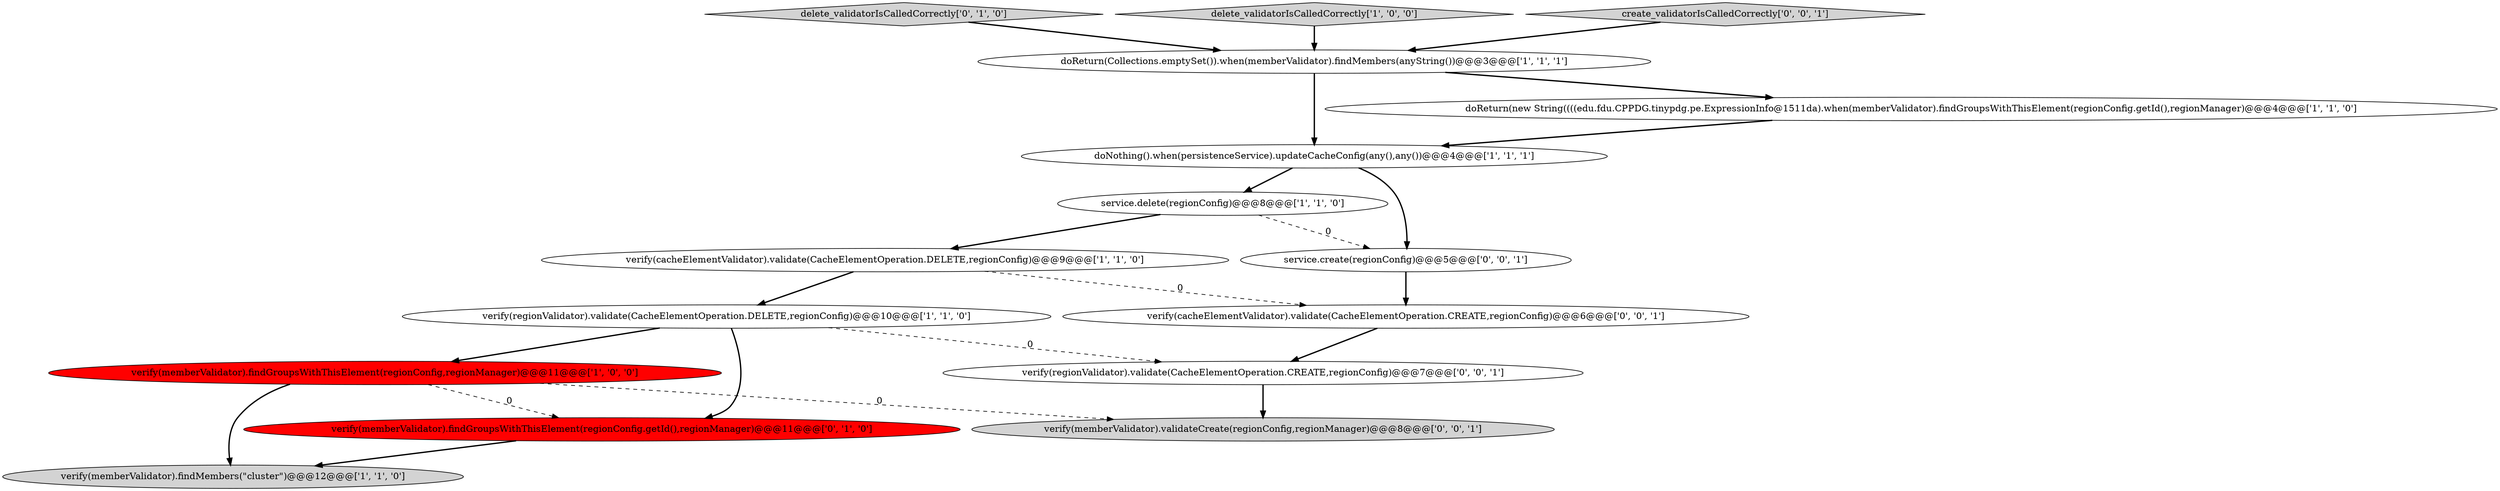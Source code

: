 digraph {
10 [style = filled, label = "verify(memberValidator).findGroupsWithThisElement(regionConfig.getId(),regionManager)@@@11@@@['0', '1', '0']", fillcolor = red, shape = ellipse image = "AAA1AAABBB2BBB"];
13 [style = filled, label = "verify(regionValidator).validate(CacheElementOperation.CREATE,regionConfig)@@@7@@@['0', '0', '1']", fillcolor = white, shape = ellipse image = "AAA0AAABBB3BBB"];
9 [style = filled, label = "delete_validatorIsCalledCorrectly['0', '1', '0']", fillcolor = lightgray, shape = diamond image = "AAA0AAABBB2BBB"];
0 [style = filled, label = "verify(cacheElementValidator).validate(CacheElementOperation.DELETE,regionConfig)@@@9@@@['1', '1', '0']", fillcolor = white, shape = ellipse image = "AAA0AAABBB1BBB"];
11 [style = filled, label = "verify(cacheElementValidator).validate(CacheElementOperation.CREATE,regionConfig)@@@6@@@['0', '0', '1']", fillcolor = white, shape = ellipse image = "AAA0AAABBB3BBB"];
3 [style = filled, label = "delete_validatorIsCalledCorrectly['1', '0', '0']", fillcolor = lightgray, shape = diamond image = "AAA0AAABBB1BBB"];
15 [style = filled, label = "create_validatorIsCalledCorrectly['0', '0', '1']", fillcolor = lightgray, shape = diamond image = "AAA0AAABBB3BBB"];
5 [style = filled, label = "verify(memberValidator).findMembers(\"cluster\")@@@12@@@['1', '1', '0']", fillcolor = lightgray, shape = ellipse image = "AAA0AAABBB1BBB"];
12 [style = filled, label = "verify(memberValidator).validateCreate(regionConfig,regionManager)@@@8@@@['0', '0', '1']", fillcolor = lightgray, shape = ellipse image = "AAA0AAABBB3BBB"];
14 [style = filled, label = "service.create(regionConfig)@@@5@@@['0', '0', '1']", fillcolor = white, shape = ellipse image = "AAA0AAABBB3BBB"];
1 [style = filled, label = "verify(memberValidator).findGroupsWithThisElement(regionConfig,regionManager)@@@11@@@['1', '0', '0']", fillcolor = red, shape = ellipse image = "AAA1AAABBB1BBB"];
2 [style = filled, label = "doNothing().when(persistenceService).updateCacheConfig(any(),any())@@@4@@@['1', '1', '1']", fillcolor = white, shape = ellipse image = "AAA0AAABBB1BBB"];
8 [style = filled, label = "doReturn(Collections.emptySet()).when(memberValidator).findMembers(anyString())@@@3@@@['1', '1', '1']", fillcolor = white, shape = ellipse image = "AAA0AAABBB1BBB"];
7 [style = filled, label = "doReturn(new String((((edu.fdu.CPPDG.tinypdg.pe.ExpressionInfo@1511da).when(memberValidator).findGroupsWithThisElement(regionConfig.getId(),regionManager)@@@4@@@['1', '1', '0']", fillcolor = white, shape = ellipse image = "AAA0AAABBB1BBB"];
6 [style = filled, label = "service.delete(regionConfig)@@@8@@@['1', '1', '0']", fillcolor = white, shape = ellipse image = "AAA0AAABBB1BBB"];
4 [style = filled, label = "verify(regionValidator).validate(CacheElementOperation.DELETE,regionConfig)@@@10@@@['1', '1', '0']", fillcolor = white, shape = ellipse image = "AAA0AAABBB1BBB"];
1->5 [style = bold, label=""];
4->10 [style = bold, label=""];
2->6 [style = bold, label=""];
0->11 [style = dashed, label="0"];
6->0 [style = bold, label=""];
1->10 [style = dashed, label="0"];
6->14 [style = dashed, label="0"];
9->8 [style = bold, label=""];
8->7 [style = bold, label=""];
1->12 [style = dashed, label="0"];
13->12 [style = bold, label=""];
10->5 [style = bold, label=""];
8->2 [style = bold, label=""];
0->4 [style = bold, label=""];
7->2 [style = bold, label=""];
3->8 [style = bold, label=""];
11->13 [style = bold, label=""];
2->14 [style = bold, label=""];
4->1 [style = bold, label=""];
4->13 [style = dashed, label="0"];
14->11 [style = bold, label=""];
15->8 [style = bold, label=""];
}
